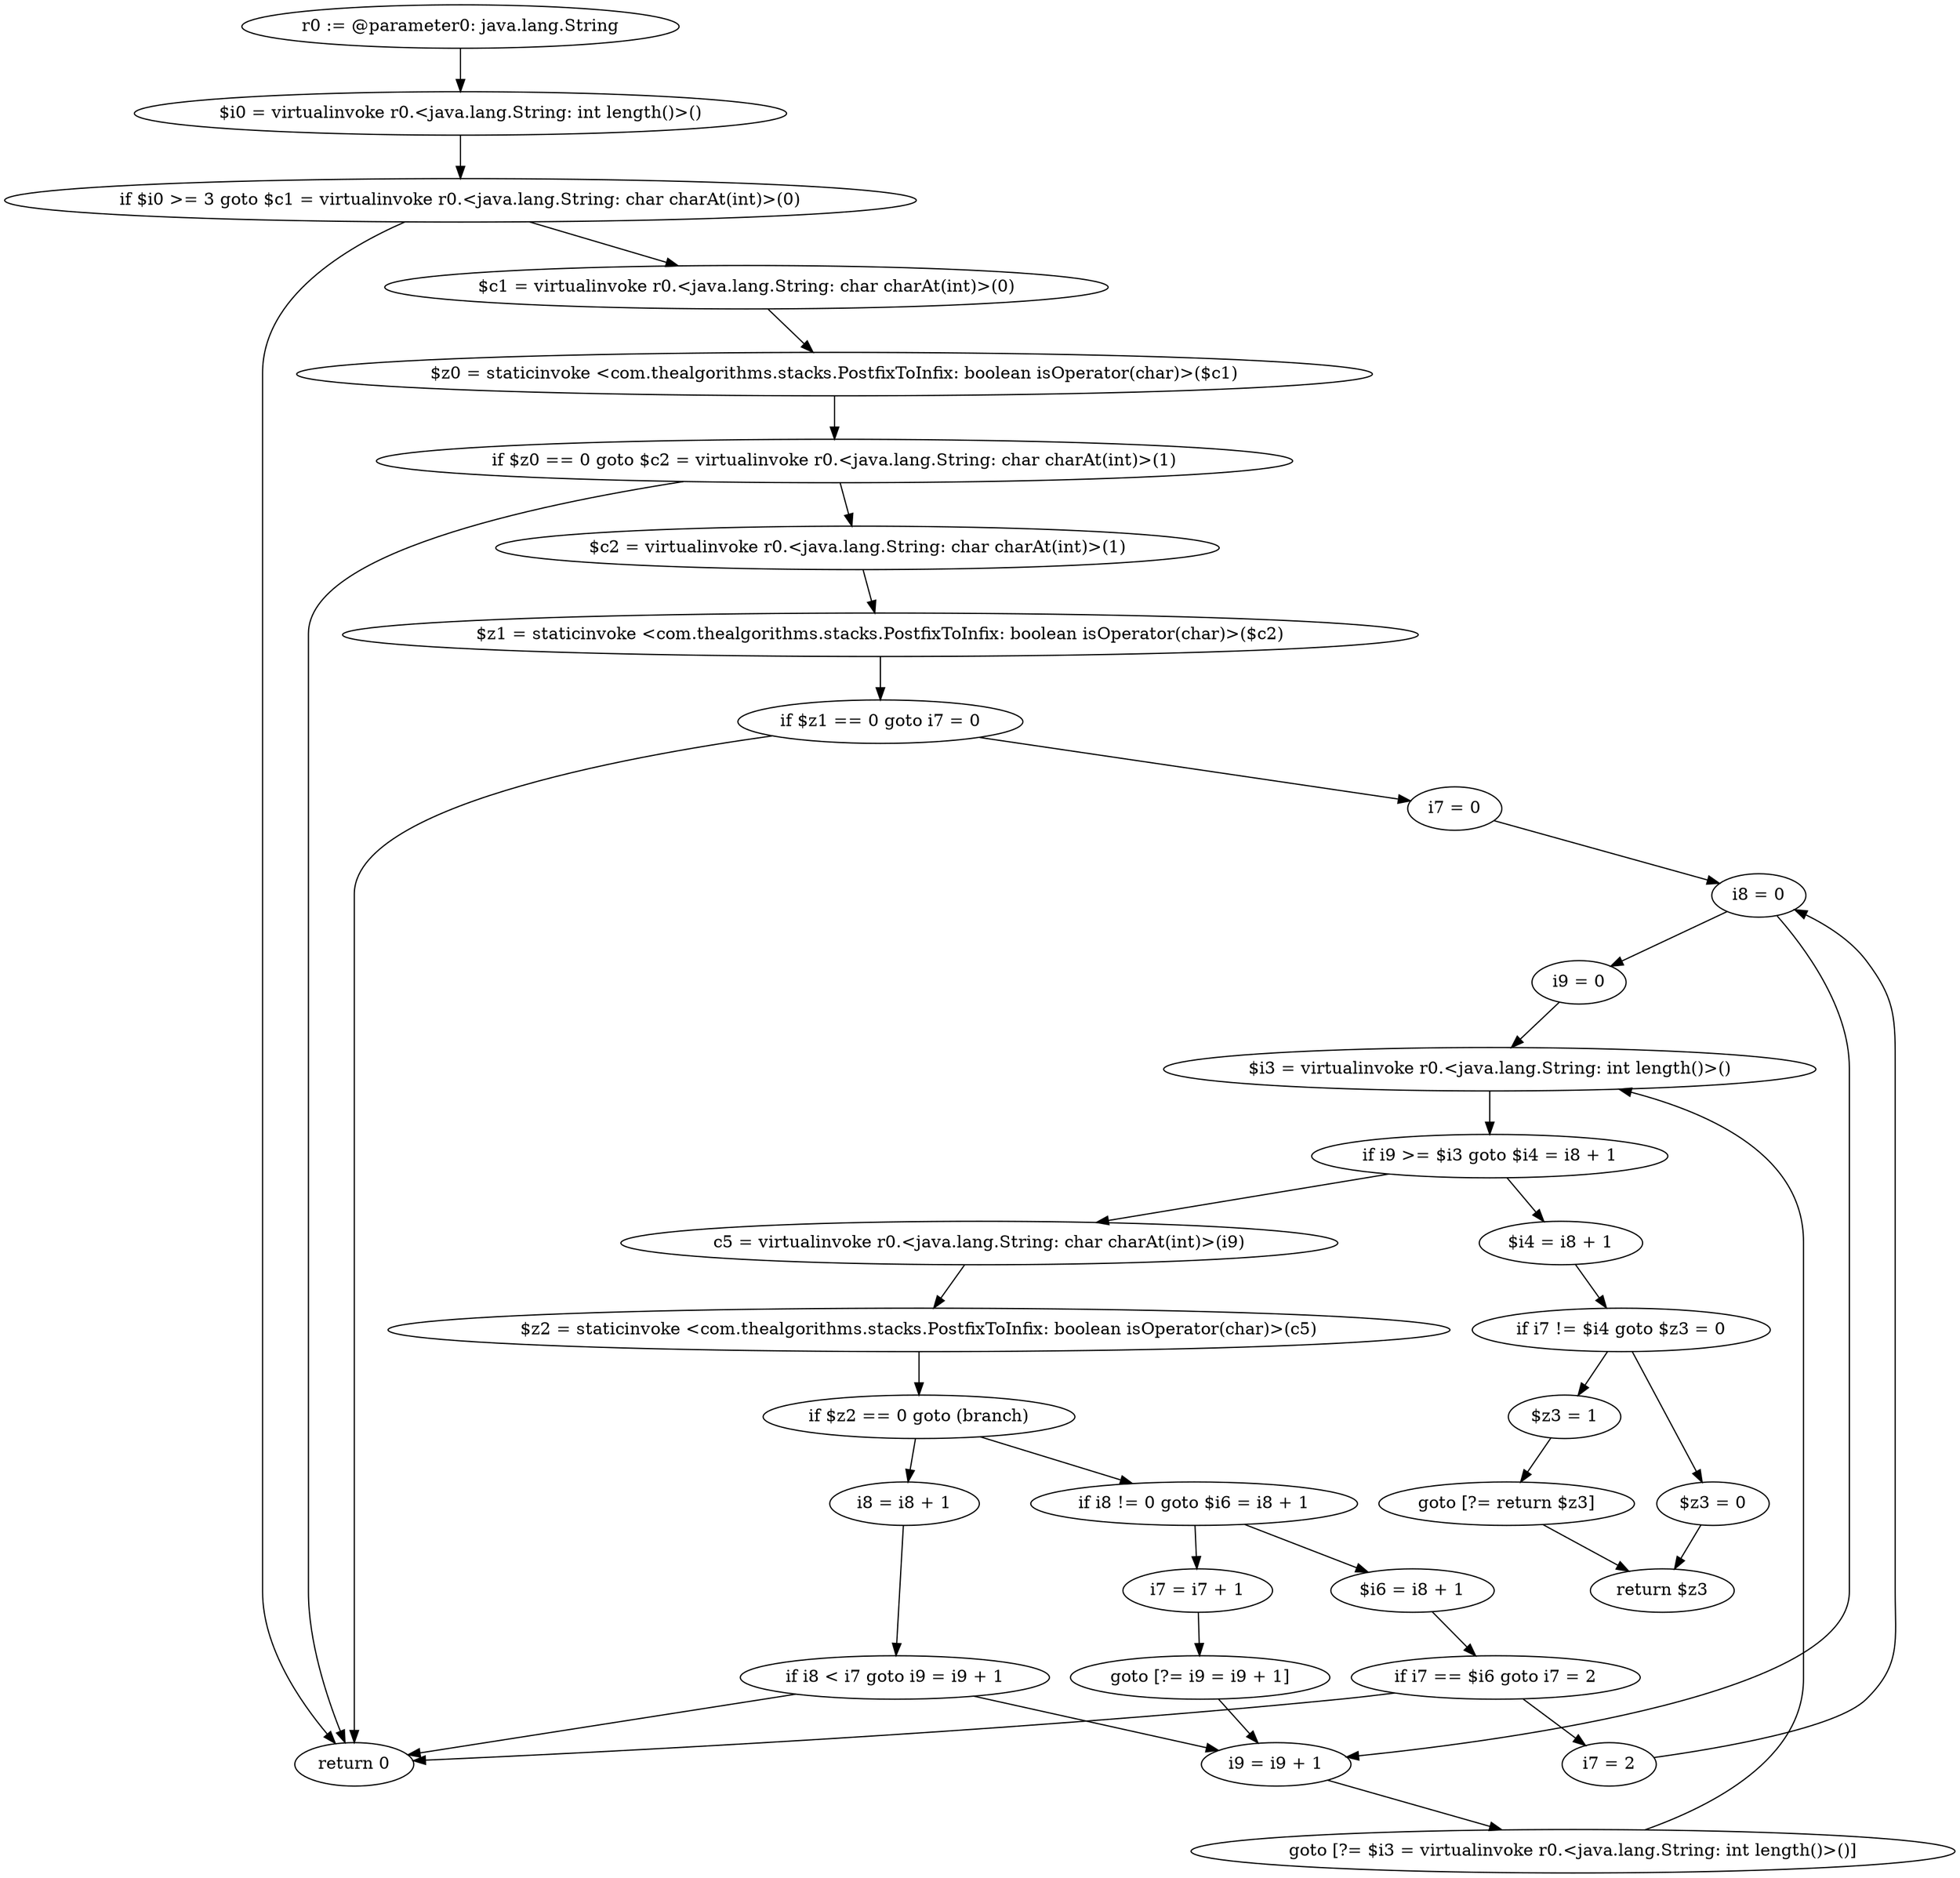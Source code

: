 digraph "unitGraph" {
    "r0 := @parameter0: java.lang.String"
    "$i0 = virtualinvoke r0.<java.lang.String: int length()>()"
    "if $i0 >= 3 goto $c1 = virtualinvoke r0.<java.lang.String: char charAt(int)>(0)"
    "return 0"
    "$c1 = virtualinvoke r0.<java.lang.String: char charAt(int)>(0)"
    "$z0 = staticinvoke <com.thealgorithms.stacks.PostfixToInfix: boolean isOperator(char)>($c1)"
    "if $z0 == 0 goto $c2 = virtualinvoke r0.<java.lang.String: char charAt(int)>(1)"
    "$c2 = virtualinvoke r0.<java.lang.String: char charAt(int)>(1)"
    "$z1 = staticinvoke <com.thealgorithms.stacks.PostfixToInfix: boolean isOperator(char)>($c2)"
    "if $z1 == 0 goto i7 = 0"
    "i7 = 0"
    "i8 = 0"
    "i9 = 0"
    "$i3 = virtualinvoke r0.<java.lang.String: int length()>()"
    "if i9 >= $i3 goto $i4 = i8 + 1"
    "c5 = virtualinvoke r0.<java.lang.String: char charAt(int)>(i9)"
    "$z2 = staticinvoke <com.thealgorithms.stacks.PostfixToInfix: boolean isOperator(char)>(c5)"
    "if $z2 == 0 goto (branch)"
    "i8 = i8 + 1"
    "if i8 < i7 goto i9 = i9 + 1"
    "if i8 != 0 goto $i6 = i8 + 1"
    "i7 = i7 + 1"
    "goto [?= i9 = i9 + 1]"
    "$i6 = i8 + 1"
    "if i7 == $i6 goto i7 = 2"
    "i7 = 2"
    "i9 = i9 + 1"
    "goto [?= $i3 = virtualinvoke r0.<java.lang.String: int length()>()]"
    "$i4 = i8 + 1"
    "if i7 != $i4 goto $z3 = 0"
    "$z3 = 1"
    "goto [?= return $z3]"
    "$z3 = 0"
    "return $z3"
    "r0 := @parameter0: java.lang.String"->"$i0 = virtualinvoke r0.<java.lang.String: int length()>()";
    "$i0 = virtualinvoke r0.<java.lang.String: int length()>()"->"if $i0 >= 3 goto $c1 = virtualinvoke r0.<java.lang.String: char charAt(int)>(0)";
    "if $i0 >= 3 goto $c1 = virtualinvoke r0.<java.lang.String: char charAt(int)>(0)"->"return 0";
    "if $i0 >= 3 goto $c1 = virtualinvoke r0.<java.lang.String: char charAt(int)>(0)"->"$c1 = virtualinvoke r0.<java.lang.String: char charAt(int)>(0)";
    "$c1 = virtualinvoke r0.<java.lang.String: char charAt(int)>(0)"->"$z0 = staticinvoke <com.thealgorithms.stacks.PostfixToInfix: boolean isOperator(char)>($c1)";
    "$z0 = staticinvoke <com.thealgorithms.stacks.PostfixToInfix: boolean isOperator(char)>($c1)"->"if $z0 == 0 goto $c2 = virtualinvoke r0.<java.lang.String: char charAt(int)>(1)";
    "if $z0 == 0 goto $c2 = virtualinvoke r0.<java.lang.String: char charAt(int)>(1)"->"return 0";
    "if $z0 == 0 goto $c2 = virtualinvoke r0.<java.lang.String: char charAt(int)>(1)"->"$c2 = virtualinvoke r0.<java.lang.String: char charAt(int)>(1)";
    "$c2 = virtualinvoke r0.<java.lang.String: char charAt(int)>(1)"->"$z1 = staticinvoke <com.thealgorithms.stacks.PostfixToInfix: boolean isOperator(char)>($c2)";
    "$z1 = staticinvoke <com.thealgorithms.stacks.PostfixToInfix: boolean isOperator(char)>($c2)"->"if $z1 == 0 goto i7 = 0";
    "if $z1 == 0 goto i7 = 0"->"return 0";
    "if $z1 == 0 goto i7 = 0"->"i7 = 0";
    "i7 = 0"->"i8 = 0";
    "i8 = 0"->"i9 = 0";
    "i9 = 0"->"$i3 = virtualinvoke r0.<java.lang.String: int length()>()";
    "$i3 = virtualinvoke r0.<java.lang.String: int length()>()"->"if i9 >= $i3 goto $i4 = i8 + 1";
    "if i9 >= $i3 goto $i4 = i8 + 1"->"c5 = virtualinvoke r0.<java.lang.String: char charAt(int)>(i9)";
    "if i9 >= $i3 goto $i4 = i8 + 1"->"$i4 = i8 + 1";
    "c5 = virtualinvoke r0.<java.lang.String: char charAt(int)>(i9)"->"$z2 = staticinvoke <com.thealgorithms.stacks.PostfixToInfix: boolean isOperator(char)>(c5)";
    "$z2 = staticinvoke <com.thealgorithms.stacks.PostfixToInfix: boolean isOperator(char)>(c5)"->"if $z2 == 0 goto (branch)";
    "if $z2 == 0 goto (branch)"->"i8 = i8 + 1";
    "if $z2 == 0 goto (branch)"->"if i8 != 0 goto $i6 = i8 + 1";
    "i8 = i8 + 1"->"if i8 < i7 goto i9 = i9 + 1";
    "if i8 < i7 goto i9 = i9 + 1"->"return 0";
    "if i8 < i7 goto i9 = i9 + 1"->"i9 = i9 + 1";
    "if i8 != 0 goto $i6 = i8 + 1"->"i7 = i7 + 1";
    "if i8 != 0 goto $i6 = i8 + 1"->"$i6 = i8 + 1";
    "i7 = i7 + 1"->"goto [?= i9 = i9 + 1]";
    "goto [?= i9 = i9 + 1]"->"i9 = i9 + 1";
    "$i6 = i8 + 1"->"if i7 == $i6 goto i7 = 2";
    "if i7 == $i6 goto i7 = 2"->"return 0";
    "if i7 == $i6 goto i7 = 2"->"i7 = 2";
    "i7 = 2"->"i8 = 0";
    "i8 = 0"->"i9 = i9 + 1";
    "i9 = i9 + 1"->"goto [?= $i3 = virtualinvoke r0.<java.lang.String: int length()>()]";
    "goto [?= $i3 = virtualinvoke r0.<java.lang.String: int length()>()]"->"$i3 = virtualinvoke r0.<java.lang.String: int length()>()";
    "$i4 = i8 + 1"->"if i7 != $i4 goto $z3 = 0";
    "if i7 != $i4 goto $z3 = 0"->"$z3 = 1";
    "if i7 != $i4 goto $z3 = 0"->"$z3 = 0";
    "$z3 = 1"->"goto [?= return $z3]";
    "goto [?= return $z3]"->"return $z3";
    "$z3 = 0"->"return $z3";
}
